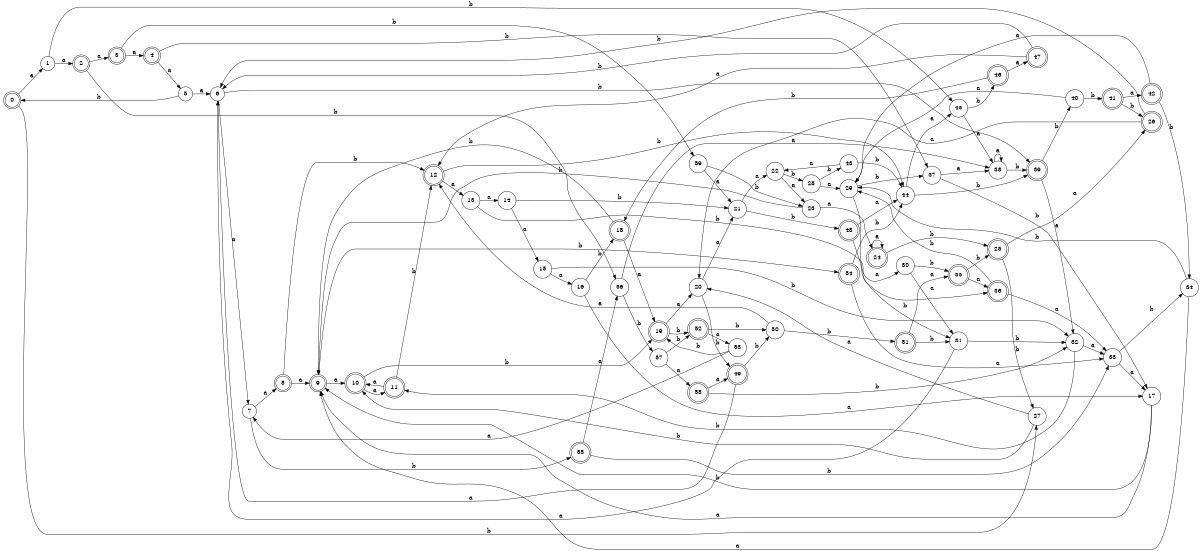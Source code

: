 digraph n48_9 {
__start0 [label="" shape="none"];

rankdir=LR;
size="8,5";

s0 [style="rounded,filled", color="black", fillcolor="white" shape="doublecircle", label="0"];
s1 [style="filled", color="black", fillcolor="white" shape="circle", label="1"];
s2 [style="rounded,filled", color="black", fillcolor="white" shape="doublecircle", label="2"];
s3 [style="rounded,filled", color="black", fillcolor="white" shape="doublecircle", label="3"];
s4 [style="rounded,filled", color="black", fillcolor="white" shape="doublecircle", label="4"];
s5 [style="filled", color="black", fillcolor="white" shape="circle", label="5"];
s6 [style="filled", color="black", fillcolor="white" shape="circle", label="6"];
s7 [style="filled", color="black", fillcolor="white" shape="circle", label="7"];
s8 [style="rounded,filled", color="black", fillcolor="white" shape="doublecircle", label="8"];
s9 [style="rounded,filled", color="black", fillcolor="white" shape="doublecircle", label="9"];
s10 [style="rounded,filled", color="black", fillcolor="white" shape="doublecircle", label="10"];
s11 [style="rounded,filled", color="black", fillcolor="white" shape="doublecircle", label="11"];
s12 [style="rounded,filled", color="black", fillcolor="white" shape="doublecircle", label="12"];
s13 [style="filled", color="black", fillcolor="white" shape="circle", label="13"];
s14 [style="filled", color="black", fillcolor="white" shape="circle", label="14"];
s15 [style="filled", color="black", fillcolor="white" shape="circle", label="15"];
s16 [style="filled", color="black", fillcolor="white" shape="circle", label="16"];
s17 [style="filled", color="black", fillcolor="white" shape="circle", label="17"];
s18 [style="rounded,filled", color="black", fillcolor="white" shape="doublecircle", label="18"];
s19 [style="rounded,filled", color="black", fillcolor="white" shape="doublecircle", label="19"];
s20 [style="filled", color="black", fillcolor="white" shape="circle", label="20"];
s21 [style="filled", color="black", fillcolor="white" shape="circle", label="21"];
s22 [style="filled", color="black", fillcolor="white" shape="circle", label="22"];
s23 [style="filled", color="black", fillcolor="white" shape="circle", label="23"];
s24 [style="rounded,filled", color="black", fillcolor="white" shape="doublecircle", label="24"];
s25 [style="rounded,filled", color="black", fillcolor="white" shape="doublecircle", label="25"];
s26 [style="rounded,filled", color="black", fillcolor="white" shape="doublecircle", label="26"];
s27 [style="filled", color="black", fillcolor="white" shape="circle", label="27"];
s28 [style="filled", color="black", fillcolor="white" shape="circle", label="28"];
s29 [style="filled", color="black", fillcolor="white" shape="circle", label="29"];
s30 [style="filled", color="black", fillcolor="white" shape="circle", label="30"];
s31 [style="filled", color="black", fillcolor="white" shape="circle", label="31"];
s32 [style="filled", color="black", fillcolor="white" shape="circle", label="32"];
s33 [style="filled", color="black", fillcolor="white" shape="circle", label="33"];
s34 [style="filled", color="black", fillcolor="white" shape="circle", label="34"];
s35 [style="rounded,filled", color="black", fillcolor="white" shape="doublecircle", label="35"];
s36 [style="rounded,filled", color="black", fillcolor="white" shape="doublecircle", label="36"];
s37 [style="filled", color="black", fillcolor="white" shape="circle", label="37"];
s38 [style="filled", color="black", fillcolor="white" shape="circle", label="38"];
s39 [style="rounded,filled", color="black", fillcolor="white" shape="doublecircle", label="39"];
s40 [style="filled", color="black", fillcolor="white" shape="circle", label="40"];
s41 [style="rounded,filled", color="black", fillcolor="white" shape="doublecircle", label="41"];
s42 [style="rounded,filled", color="black", fillcolor="white" shape="doublecircle", label="42"];
s43 [style="filled", color="black", fillcolor="white" shape="circle", label="43"];
s44 [style="filled", color="black", fillcolor="white" shape="circle", label="44"];
s45 [style="filled", color="black", fillcolor="white" shape="circle", label="45"];
s46 [style="rounded,filled", color="black", fillcolor="white" shape="doublecircle", label="46"];
s47 [style="rounded,filled", color="black", fillcolor="white" shape="doublecircle", label="47"];
s48 [style="rounded,filled", color="black", fillcolor="white" shape="doublecircle", label="48"];
s49 [style="rounded,filled", color="black", fillcolor="white" shape="doublecircle", label="49"];
s50 [style="filled", color="black", fillcolor="white" shape="circle", label="50"];
s51 [style="rounded,filled", color="black", fillcolor="white" shape="doublecircle", label="51"];
s52 [style="rounded,filled", color="black", fillcolor="white" shape="doublecircle", label="52"];
s53 [style="filled", color="black", fillcolor="white" shape="circle", label="53"];
s54 [style="rounded,filled", color="black", fillcolor="white" shape="doublecircle", label="54"];
s55 [style="rounded,filled", color="black", fillcolor="white" shape="doublecircle", label="55"];
s56 [style="filled", color="black", fillcolor="white" shape="circle", label="56"];
s57 [style="filled", color="black", fillcolor="white" shape="circle", label="57"];
s58 [style="rounded,filled", color="black", fillcolor="white" shape="doublecircle", label="58"];
s59 [style="filled", color="black", fillcolor="white" shape="circle", label="59"];
s0 -> s1 [label="a"];
s0 -> s27 [label="b"];
s1 -> s2 [label="a"];
s1 -> s45 [label="b"];
s2 -> s3 [label="a"];
s2 -> s56 [label="b"];
s3 -> s4 [label="a"];
s3 -> s59 [label="b"];
s4 -> s5 [label="a"];
s4 -> s37 [label="b"];
s5 -> s6 [label="a"];
s5 -> s0 [label="b"];
s6 -> s7 [label="a"];
s6 -> s39 [label="b"];
s7 -> s8 [label="a"];
s7 -> s55 [label="b"];
s8 -> s9 [label="a"];
s8 -> s12 [label="b"];
s9 -> s10 [label="a"];
s9 -> s54 [label="b"];
s10 -> s11 [label="a"];
s10 -> s19 [label="b"];
s11 -> s10 [label="a"];
s11 -> s12 [label="b"];
s12 -> s13 [label="a"];
s12 -> s44 [label="b"];
s13 -> s14 [label="a"];
s13 -> s36 [label="b"];
s14 -> s15 [label="a"];
s14 -> s21 [label="b"];
s15 -> s16 [label="a"];
s15 -> s32 [label="b"];
s16 -> s17 [label="a"];
s16 -> s18 [label="b"];
s17 -> s9 [label="a"];
s17 -> s9 [label="b"];
s18 -> s19 [label="a"];
s18 -> s9 [label="b"];
s19 -> s20 [label="a"];
s19 -> s52 [label="b"];
s20 -> s21 [label="a"];
s20 -> s49 [label="b"];
s21 -> s22 [label="a"];
s21 -> s48 [label="b"];
s22 -> s23 [label="a"];
s22 -> s28 [label="b"];
s23 -> s24 [label="a"];
s23 -> s9 [label="b"];
s24 -> s24 [label="a"];
s24 -> s25 [label="b"];
s25 -> s26 [label="a"];
s25 -> s27 [label="b"];
s26 -> s20 [label="a"];
s26 -> s6 [label="b"];
s27 -> s20 [label="a"];
s27 -> s10 [label="b"];
s28 -> s29 [label="a"];
s28 -> s43 [label="b"];
s29 -> s30 [label="a"];
s29 -> s37 [label="b"];
s30 -> s31 [label="a"];
s30 -> s35 [label="b"];
s31 -> s6 [label="a"];
s31 -> s32 [label="b"];
s32 -> s33 [label="a"];
s32 -> s11 [label="b"];
s33 -> s17 [label="a"];
s33 -> s34 [label="b"];
s34 -> s9 [label="a"];
s34 -> s29 [label="b"];
s35 -> s36 [label="a"];
s35 -> s25 [label="b"];
s36 -> s33 [label="a"];
s36 -> s29 [label="b"];
s37 -> s38 [label="a"];
s37 -> s17 [label="b"];
s38 -> s38 [label="a"];
s38 -> s39 [label="b"];
s39 -> s32 [label="a"];
s39 -> s40 [label="b"];
s40 -> s29 [label="a"];
s40 -> s41 [label="b"];
s41 -> s42 [label="a"];
s41 -> s26 [label="b"];
s42 -> s29 [label="a"];
s42 -> s34 [label="b"];
s43 -> s22 [label="a"];
s43 -> s44 [label="b"];
s44 -> s45 [label="a"];
s44 -> s39 [label="b"];
s45 -> s38 [label="a"];
s45 -> s46 [label="b"];
s46 -> s47 [label="a"];
s46 -> s18 [label="b"];
s47 -> s12 [label="a"];
s47 -> s6 [label="b"];
s48 -> s44 [label="a"];
s48 -> s31 [label="b"];
s49 -> s6 [label="a"];
s49 -> s50 [label="b"];
s50 -> s12 [label="a"];
s50 -> s51 [label="b"];
s51 -> s35 [label="a"];
s51 -> s31 [label="b"];
s52 -> s53 [label="a"];
s52 -> s50 [label="b"];
s53 -> s7 [label="a"];
s53 -> s19 [label="b"];
s54 -> s33 [label="a"];
s54 -> s44 [label="b"];
s55 -> s56 [label="a"];
s55 -> s33 [label="b"];
s56 -> s38 [label="a"];
s56 -> s57 [label="b"];
s57 -> s58 [label="a"];
s57 -> s52 [label="b"];
s58 -> s49 [label="a"];
s58 -> s32 [label="b"];
s59 -> s21 [label="a"];
s59 -> s23 [label="b"];

}